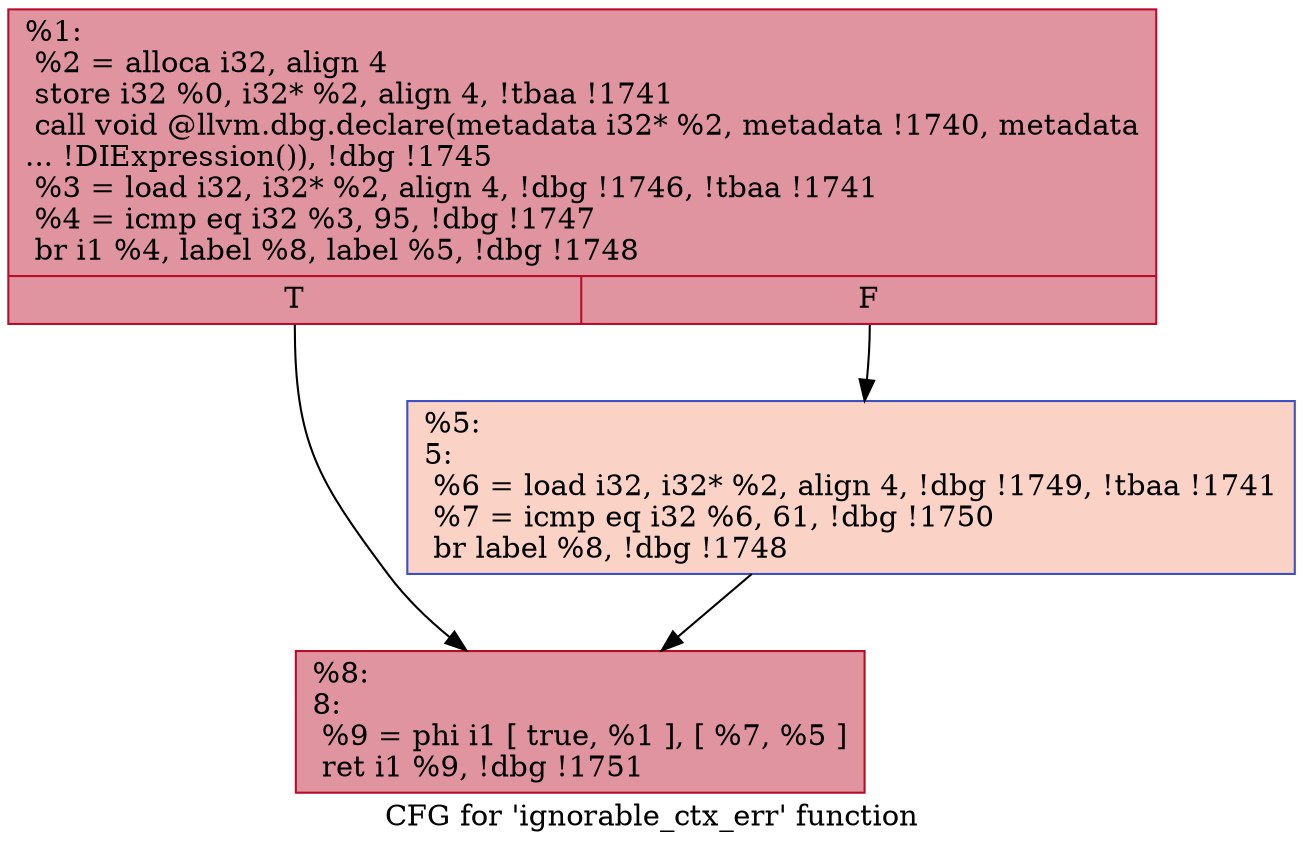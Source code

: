 digraph "CFG for 'ignorable_ctx_err' function" {
	label="CFG for 'ignorable_ctx_err' function";

	Node0x16e7b40 [shape=record,color="#b70d28ff", style=filled, fillcolor="#b70d2870",label="{%1:\l  %2 = alloca i32, align 4\l  store i32 %0, i32* %2, align 4, !tbaa !1741\l  call void @llvm.dbg.declare(metadata i32* %2, metadata !1740, metadata\l... !DIExpression()), !dbg !1745\l  %3 = load i32, i32* %2, align 4, !dbg !1746, !tbaa !1741\l  %4 = icmp eq i32 %3, 95, !dbg !1747\l  br i1 %4, label %8, label %5, !dbg !1748\l|{<s0>T|<s1>F}}"];
	Node0x16e7b40:s0 -> Node0x16e8960;
	Node0x16e7b40:s1 -> Node0x16e8910;
	Node0x16e8910 [shape=record,color="#3d50c3ff", style=filled, fillcolor="#f59c7d70",label="{%5:\l5:                                                \l  %6 = load i32, i32* %2, align 4, !dbg !1749, !tbaa !1741\l  %7 = icmp eq i32 %6, 61, !dbg !1750\l  br label %8, !dbg !1748\l}"];
	Node0x16e8910 -> Node0x16e8960;
	Node0x16e8960 [shape=record,color="#b70d28ff", style=filled, fillcolor="#b70d2870",label="{%8:\l8:                                                \l  %9 = phi i1 [ true, %1 ], [ %7, %5 ]\l  ret i1 %9, !dbg !1751\l}"];
}
